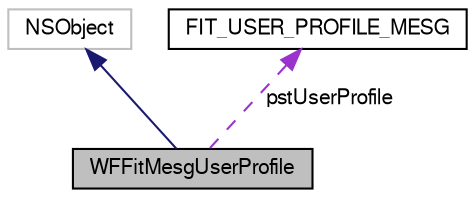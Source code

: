 digraph "WFFitMesgUserProfile"
{
  edge [fontname="FreeSans",fontsize="10",labelfontname="FreeSans",labelfontsize="10"];
  node [fontname="FreeSans",fontsize="10",shape=record];
  Node1 [label="WFFitMesgUserProfile",height=0.2,width=0.4,color="black", fillcolor="grey75", style="filled", fontcolor="black"];
  Node2 -> Node1 [dir="back",color="midnightblue",fontsize="10",style="solid",fontname="FreeSans"];
  Node2 [label="NSObject",height=0.2,width=0.4,color="grey75", fillcolor="white", style="filled"];
  Node3 -> Node1 [dir="back",color="darkorchid3",fontsize="10",style="dashed",label=" pstUserProfile" ,fontname="FreeSans"];
  Node3 [label="FIT_USER_PROFILE_MESG",height=0.2,width=0.4,color="black", fillcolor="white", style="filled",URL="$struct_f_i_t___u_s_e_r___p_r_o_f_i_l_e___m_e_s_g.html"];
}
